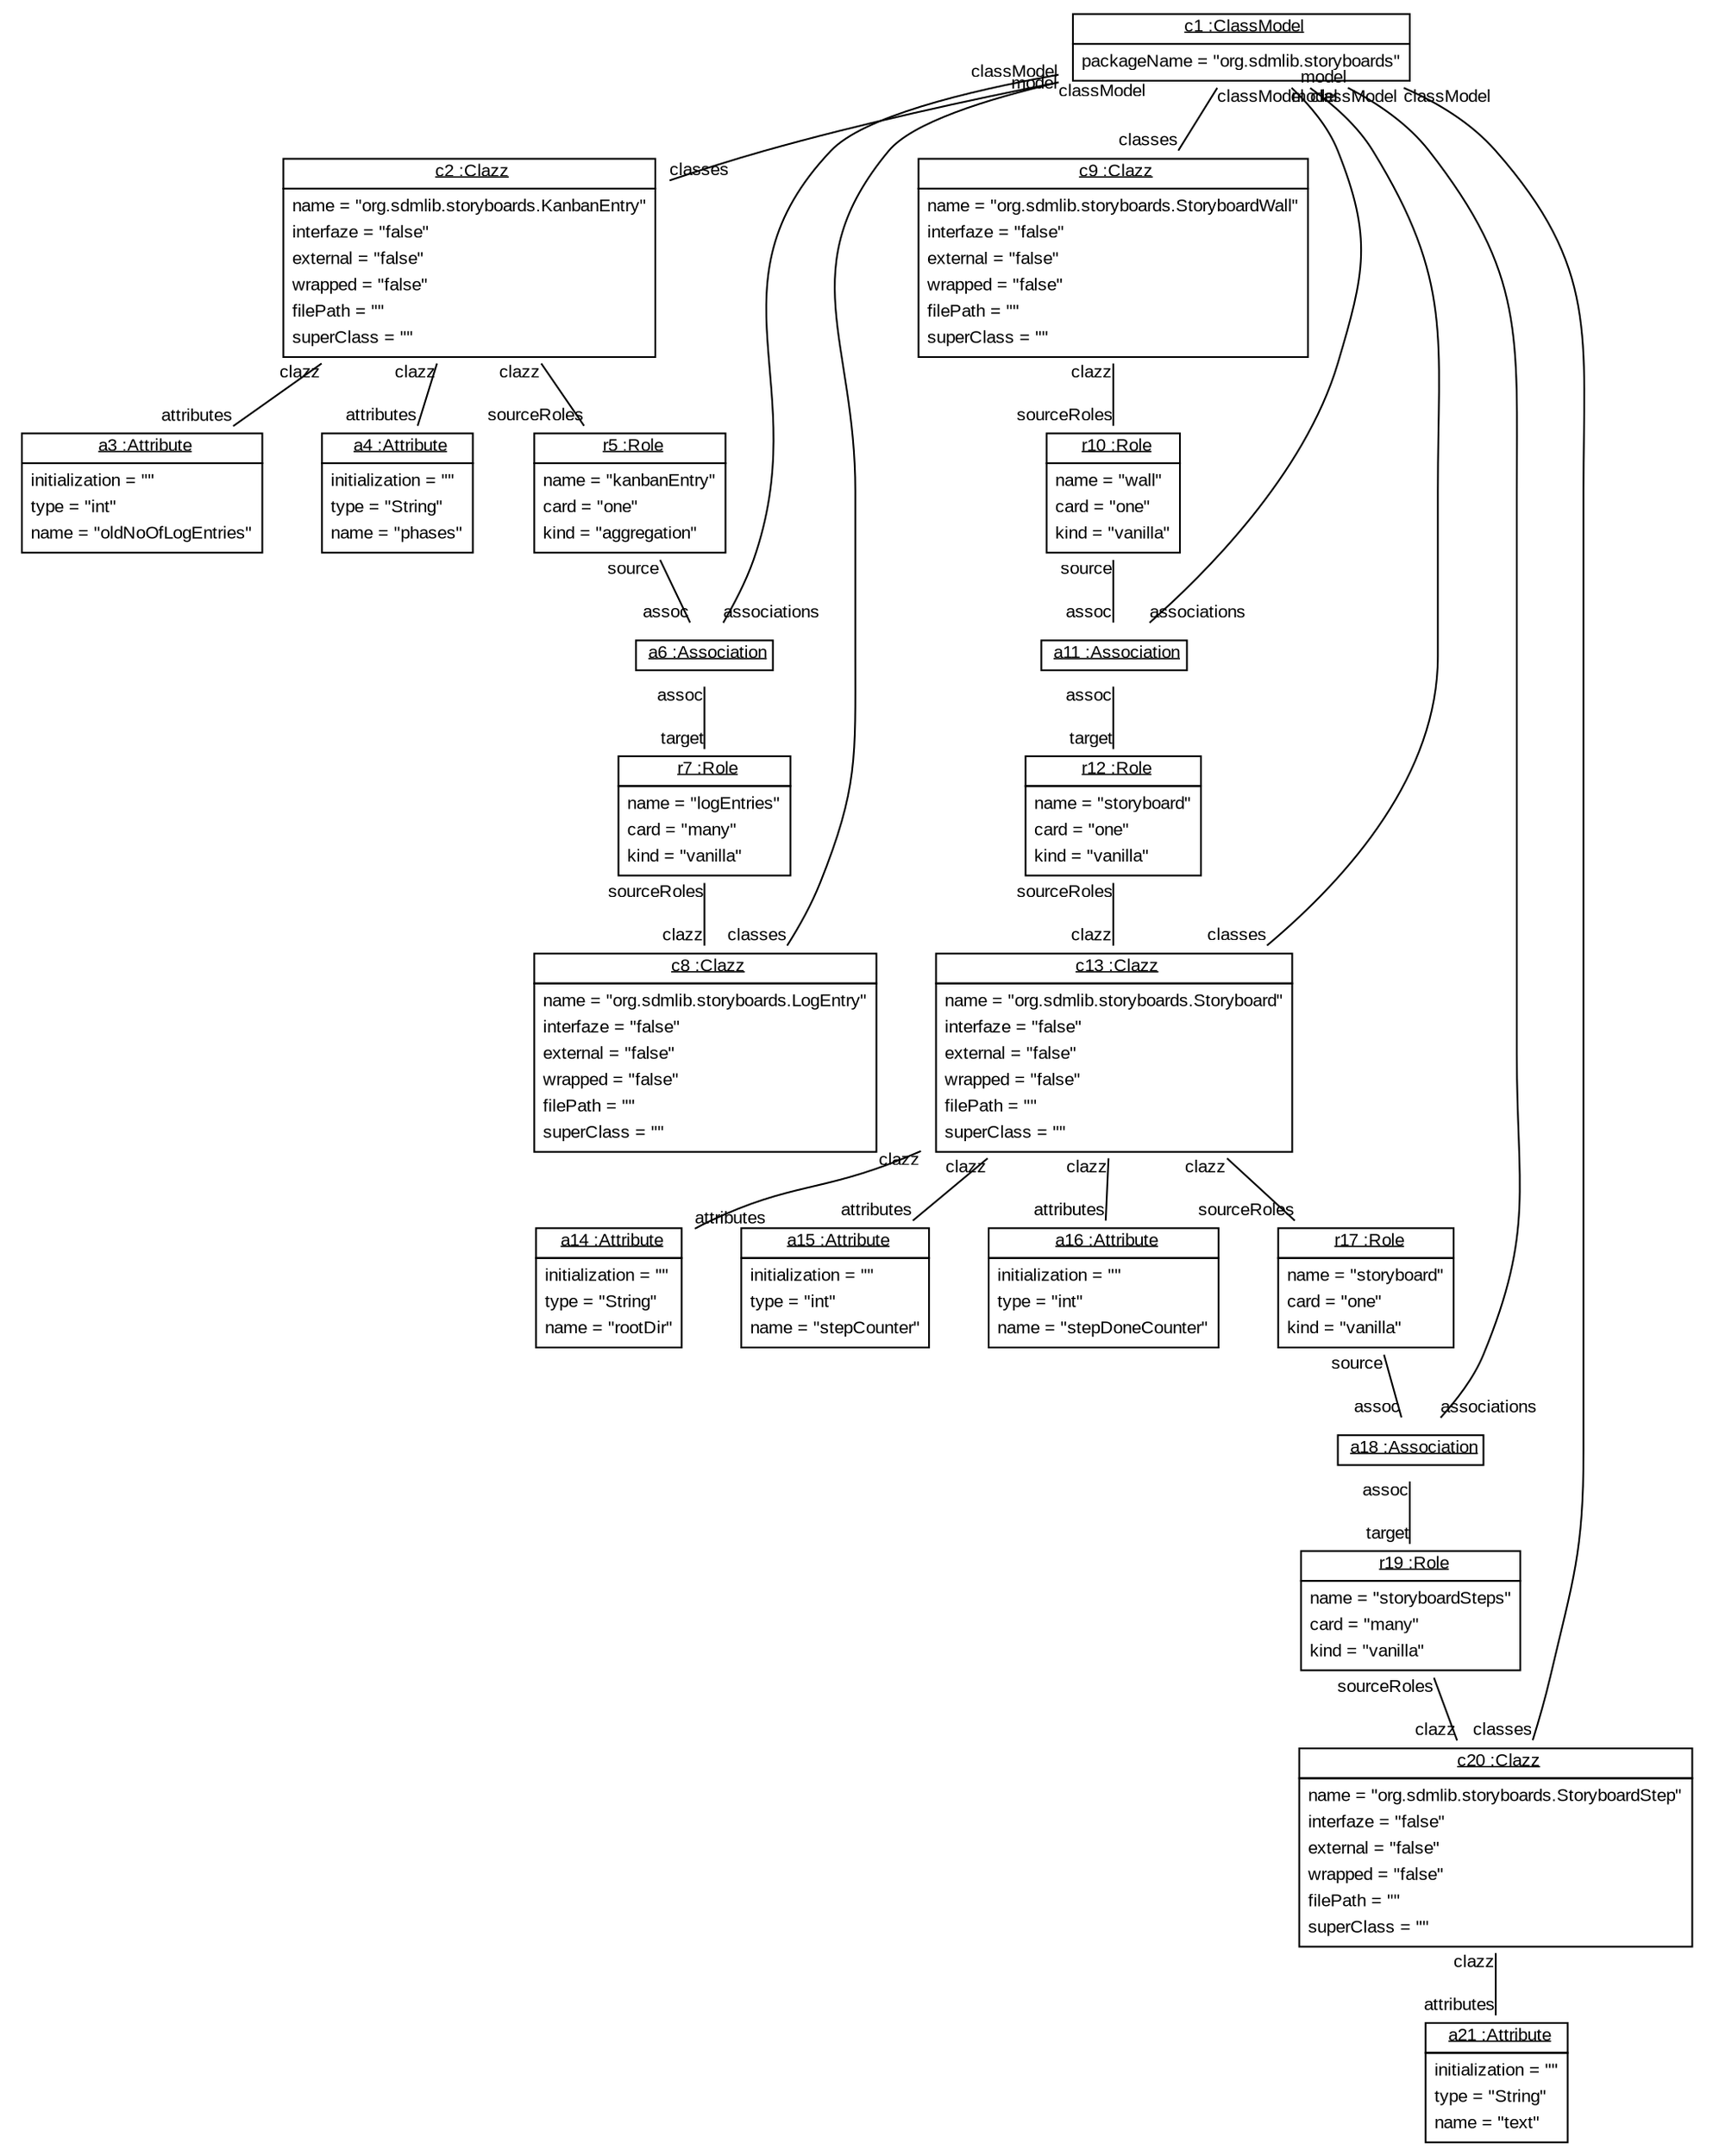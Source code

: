 graph ObjectDiagram {
   node [shape = none, fontsize = 10, fontname = "Arial"];
   edge [fontsize = 10, fontname = "Arial"];
   compound=true;

c1 [label=<<table border='0' cellborder='1' cellspacing='0'> <tr> <td href="../../SDMLib/src/org/sdmlib/models/classes/ClassModel.java"> <u>c1 :ClassModel</u></td></tr><tr><td><table border='0' cellborder='0' cellspacing='0'><tr><td align='left'>packageName = "org.sdmlib.storyboards"</td></tr></table></td></tr></table>>];
c2 [label=<<table border='0' cellborder='1' cellspacing='0'> <tr> <td href="../../SDMLib/src/org/sdmlib/models/classes/Clazz.java"> <u>c2 :Clazz</u></td></tr><tr><td><table border='0' cellborder='0' cellspacing='0'><tr><td align='left'>name = "org.sdmlib.storyboards.KanbanEntry"</td></tr><tr><td align='left'>interfaze = "false"</td></tr><tr><td align='left'>external = "false"</td></tr><tr><td align='left'>wrapped = "false"</td></tr><tr><td align='left'>filePath = ""</td></tr><tr><td align='left'>superClass = ""</td></tr></table></td></tr></table>>];
a3 [label=<<table border='0' cellborder='1' cellspacing='0'> <tr> <td href="../../SDMLib/src/org/sdmlib/models/classes/Attribute.java"> <u>a3 :Attribute</u></td></tr><tr><td><table border='0' cellborder='0' cellspacing='0'><tr><td align='left'>initialization = ""</td></tr><tr><td align='left'>type = "int"</td></tr><tr><td align='left'>name = "oldNoOfLogEntries"</td></tr></table></td></tr></table>>];
a4 [label=<<table border='0' cellborder='1' cellspacing='0'> <tr> <td href="../../SDMLib/src/org/sdmlib/models/classes/Attribute.java"> <u>a4 :Attribute</u></td></tr><tr><td><table border='0' cellborder='0' cellspacing='0'><tr><td align='left'>initialization = ""</td></tr><tr><td align='left'>type = "String"</td></tr><tr><td align='left'>name = "phases"</td></tr></table></td></tr></table>>];
r5 [label=<<table border='0' cellborder='1' cellspacing='0'> <tr> <td href="../../SDMLib/src/org/sdmlib/models/classes/Role.java"> <u>r5 :Role</u></td></tr><tr><td><table border='0' cellborder='0' cellspacing='0'><tr><td align='left'>name = "kanbanEntry"</td></tr><tr><td align='left'>card = "one"</td></tr><tr><td align='left'>kind = "aggregation"</td></tr></table></td></tr></table>>];
a6 [label=<<table border='0' cellborder='1' cellspacing='0'> <tr> <td href="../../SDMLib/src/org/sdmlib/models/classes/Association.java"> <u>a6 :Association</u></td></tr></table>>];
r7 [label=<<table border='0' cellborder='1' cellspacing='0'> <tr> <td href="../../SDMLib/src/org/sdmlib/models/classes/Role.java"> <u>r7 :Role</u></td></tr><tr><td><table border='0' cellborder='0' cellspacing='0'><tr><td align='left'>name = "logEntries"</td></tr><tr><td align='left'>card = "many"</td></tr><tr><td align='left'>kind = "vanilla"</td></tr></table></td></tr></table>>];
c8 [label=<<table border='0' cellborder='1' cellspacing='0'> <tr> <td href="../../SDMLib/src/org/sdmlib/models/classes/Clazz.java"> <u>c8 :Clazz</u></td></tr><tr><td><table border='0' cellborder='0' cellspacing='0'><tr><td align='left'>name = "org.sdmlib.storyboards.LogEntry"</td></tr><tr><td align='left'>interfaze = "false"</td></tr><tr><td align='left'>external = "false"</td></tr><tr><td align='left'>wrapped = "false"</td></tr><tr><td align='left'>filePath = ""</td></tr><tr><td align='left'>superClass = ""</td></tr></table></td></tr></table>>];
c9 [label=<<table border='0' cellborder='1' cellspacing='0'> <tr> <td href="../../SDMLib/src/org/sdmlib/models/classes/Clazz.java"> <u>c9 :Clazz</u></td></tr><tr><td><table border='0' cellborder='0' cellspacing='0'><tr><td align='left'>name = "org.sdmlib.storyboards.StoryboardWall"</td></tr><tr><td align='left'>interfaze = "false"</td></tr><tr><td align='left'>external = "false"</td></tr><tr><td align='left'>wrapped = "false"</td></tr><tr><td align='left'>filePath = ""</td></tr><tr><td align='left'>superClass = ""</td></tr></table></td></tr></table>>];
r10 [label=<<table border='0' cellborder='1' cellspacing='0'> <tr> <td href="../../SDMLib/src/org/sdmlib/models/classes/Role.java"> <u>r10 :Role</u></td></tr><tr><td><table border='0' cellborder='0' cellspacing='0'><tr><td align='left'>name = "wall"</td></tr><tr><td align='left'>card = "one"</td></tr><tr><td align='left'>kind = "vanilla"</td></tr></table></td></tr></table>>];
a11 [label=<<table border='0' cellborder='1' cellspacing='0'> <tr> <td href="../../SDMLib/src/org/sdmlib/models/classes/Association.java"> <u>a11 :Association</u></td></tr></table>>];
r12 [label=<<table border='0' cellborder='1' cellspacing='0'> <tr> <td href="../../SDMLib/src/org/sdmlib/models/classes/Role.java"> <u>r12 :Role</u></td></tr><tr><td><table border='0' cellborder='0' cellspacing='0'><tr><td align='left'>name = "storyboard"</td></tr><tr><td align='left'>card = "one"</td></tr><tr><td align='left'>kind = "vanilla"</td></tr></table></td></tr></table>>];
c13 [label=<<table border='0' cellborder='1' cellspacing='0'> <tr> <td href="../../SDMLib/src/org/sdmlib/models/classes/Clazz.java"> <u>c13 :Clazz</u></td></tr><tr><td><table border='0' cellborder='0' cellspacing='0'><tr><td align='left'>name = "org.sdmlib.storyboards.Storyboard"</td></tr><tr><td align='left'>interfaze = "false"</td></tr><tr><td align='left'>external = "false"</td></tr><tr><td align='left'>wrapped = "false"</td></tr><tr><td align='left'>filePath = ""</td></tr><tr><td align='left'>superClass = ""</td></tr></table></td></tr></table>>];
a14 [label=<<table border='0' cellborder='1' cellspacing='0'> <tr> <td href="../../SDMLib/src/org/sdmlib/models/classes/Attribute.java"> <u>a14 :Attribute</u></td></tr><tr><td><table border='0' cellborder='0' cellspacing='0'><tr><td align='left'>initialization = ""</td></tr><tr><td align='left'>type = "String"</td></tr><tr><td align='left'>name = "rootDir"</td></tr></table></td></tr></table>>];
a15 [label=<<table border='0' cellborder='1' cellspacing='0'> <tr> <td href="../../SDMLib/src/org/sdmlib/models/classes/Attribute.java"> <u>a15 :Attribute</u></td></tr><tr><td><table border='0' cellborder='0' cellspacing='0'><tr><td align='left'>initialization = ""</td></tr><tr><td align='left'>type = "int"</td></tr><tr><td align='left'>name = "stepCounter"</td></tr></table></td></tr></table>>];
a16 [label=<<table border='0' cellborder='1' cellspacing='0'> <tr> <td href="../../SDMLib/src/org/sdmlib/models/classes/Attribute.java"> <u>a16 :Attribute</u></td></tr><tr><td><table border='0' cellborder='0' cellspacing='0'><tr><td align='left'>initialization = ""</td></tr><tr><td align='left'>type = "int"</td></tr><tr><td align='left'>name = "stepDoneCounter"</td></tr></table></td></tr></table>>];
r17 [label=<<table border='0' cellborder='1' cellspacing='0'> <tr> <td href="../../SDMLib/src/org/sdmlib/models/classes/Role.java"> <u>r17 :Role</u></td></tr><tr><td><table border='0' cellborder='0' cellspacing='0'><tr><td align='left'>name = "storyboard"</td></tr><tr><td align='left'>card = "one"</td></tr><tr><td align='left'>kind = "vanilla"</td></tr></table></td></tr></table>>];
a18 [label=<<table border='0' cellborder='1' cellspacing='0'> <tr> <td href="../../SDMLib/src/org/sdmlib/models/classes/Association.java"> <u>a18 :Association</u></td></tr></table>>];
r19 [label=<<table border='0' cellborder='1' cellspacing='0'> <tr> <td href="../../SDMLib/src/org/sdmlib/models/classes/Role.java"> <u>r19 :Role</u></td></tr><tr><td><table border='0' cellborder='0' cellspacing='0'><tr><td align='left'>name = "storyboardSteps"</td></tr><tr><td align='left'>card = "many"</td></tr><tr><td align='left'>kind = "vanilla"</td></tr></table></td></tr></table>>];
c20 [label=<<table border='0' cellborder='1' cellspacing='0'> <tr> <td href="../../SDMLib/src/org/sdmlib/models/classes/Clazz.java"> <u>c20 :Clazz</u></td></tr><tr><td><table border='0' cellborder='0' cellspacing='0'><tr><td align='left'>name = "org.sdmlib.storyboards.StoryboardStep"</td></tr><tr><td align='left'>interfaze = "false"</td></tr><tr><td align='left'>external = "false"</td></tr><tr><td align='left'>wrapped = "false"</td></tr><tr><td align='left'>filePath = ""</td></tr><tr><td align='left'>superClass = ""</td></tr></table></td></tr></table>>];
a21 [label=<<table border='0' cellborder='1' cellspacing='0'> <tr> <td href="../../SDMLib/src/org/sdmlib/models/classes/Attribute.java"> <u>a21 :Attribute</u></td></tr><tr><td><table border='0' cellborder='0' cellspacing='0'><tr><td align='left'>initialization = ""</td></tr><tr><td align='left'>type = "String"</td></tr><tr><td align='left'>name = "text"</td></tr></table></td></tr></table>>];

c1 -- c2 [headlabel = "classes" taillabel = "classModel"];
c1 -- c8 [headlabel = "classes" taillabel = "classModel"];
c1 -- c9 [headlabel = "classes" taillabel = "classModel"];
c1 -- c13 [headlabel = "classes" taillabel = "classModel"];
c1 -- c20 [headlabel = "classes" taillabel = "classModel"];
c1 -- a6 [headlabel = "associations" taillabel = "model"];
c1 -- a11 [headlabel = "associations" taillabel = "model"];
c1 -- a18 [headlabel = "associations" taillabel = "model"];
c2 -- a3 [headlabel = "attributes" taillabel = "clazz"];
c2 -- a4 [headlabel = "attributes" taillabel = "clazz"];
c2 -- r5 [headlabel = "sourceRoles" taillabel = "clazz"];
r5 -- a6 [headlabel = "assoc" taillabel = "source"];
a6 -- r7 [headlabel = "target" taillabel = "assoc"];
r7 -- c8 [headlabel = "clazz" taillabel = "sourceRoles"];
c9 -- r10 [headlabel = "sourceRoles" taillabel = "clazz"];
r10 -- a11 [headlabel = "assoc" taillabel = "source"];
a11 -- r12 [headlabel = "target" taillabel = "assoc"];
r12 -- c13 [headlabel = "clazz" taillabel = "sourceRoles"];
c13 -- a14 [headlabel = "attributes" taillabel = "clazz"];
c13 -- a15 [headlabel = "attributes" taillabel = "clazz"];
c13 -- a16 [headlabel = "attributes" taillabel = "clazz"];
c13 -- r17 [headlabel = "sourceRoles" taillabel = "clazz"];
r17 -- a18 [headlabel = "assoc" taillabel = "source"];
a18 -- r19 [headlabel = "target" taillabel = "assoc"];
r19 -- c20 [headlabel = "clazz" taillabel = "sourceRoles"];
c20 -- a21 [headlabel = "attributes" taillabel = "clazz"];
}
